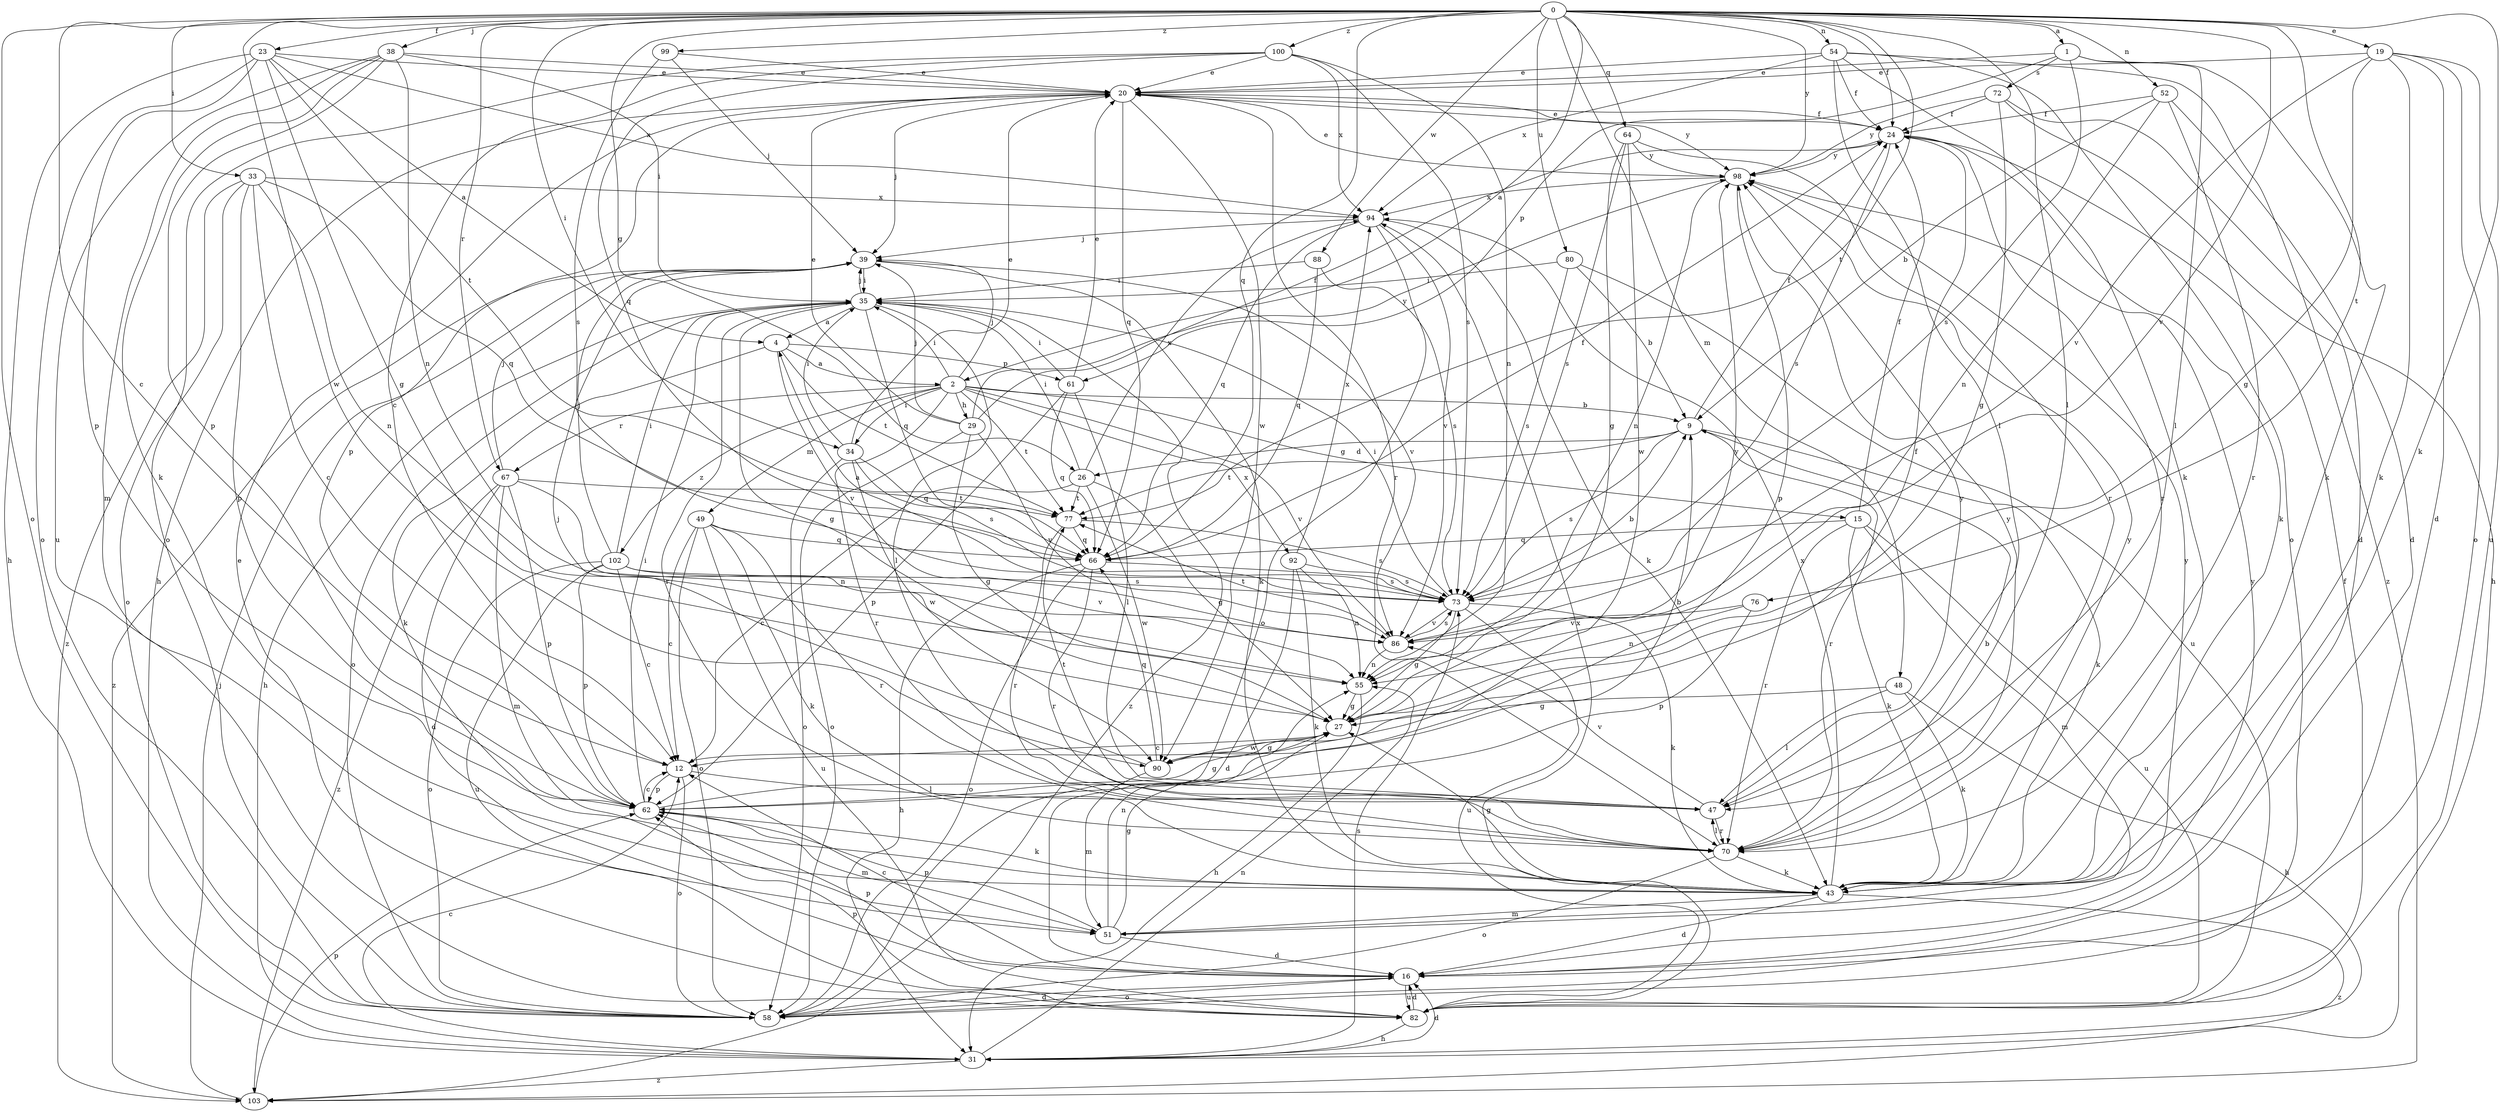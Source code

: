 strict digraph  {
0;
1;
2;
4;
9;
12;
15;
16;
19;
20;
23;
24;
26;
27;
29;
31;
33;
34;
35;
38;
39;
43;
47;
48;
49;
51;
52;
54;
55;
58;
61;
62;
64;
66;
67;
70;
72;
73;
76;
77;
80;
82;
86;
88;
90;
92;
94;
98;
99;
100;
102;
103;
0 -> 1  [label=a];
0 -> 2  [label=a];
0 -> 12  [label=c];
0 -> 19  [label=e];
0 -> 23  [label=f];
0 -> 24  [label=f];
0 -> 26  [label=g];
0 -> 33  [label=i];
0 -> 34  [label=i];
0 -> 38  [label=j];
0 -> 43  [label=k];
0 -> 47  [label=l];
0 -> 48  [label=m];
0 -> 52  [label=n];
0 -> 54  [label=n];
0 -> 58  [label=o];
0 -> 64  [label=q];
0 -> 66  [label=q];
0 -> 67  [label=r];
0 -> 76  [label=t];
0 -> 77  [label=t];
0 -> 80  [label=u];
0 -> 86  [label=v];
0 -> 88  [label=w];
0 -> 90  [label=w];
0 -> 98  [label=y];
0 -> 99  [label=z];
0 -> 100  [label=z];
1 -> 20  [label=e];
1 -> 43  [label=k];
1 -> 47  [label=l];
1 -> 61  [label=p];
1 -> 72  [label=s];
1 -> 73  [label=s];
2 -> 9  [label=b];
2 -> 15  [label=d];
2 -> 29  [label=h];
2 -> 34  [label=i];
2 -> 35  [label=i];
2 -> 39  [label=j];
2 -> 49  [label=m];
2 -> 67  [label=r];
2 -> 70  [label=r];
2 -> 77  [label=t];
2 -> 86  [label=v];
2 -> 92  [label=x];
2 -> 102  [label=z];
4 -> 2  [label=a];
4 -> 43  [label=k];
4 -> 61  [label=p];
4 -> 77  [label=t];
4 -> 86  [label=v];
9 -> 24  [label=f];
9 -> 26  [label=g];
9 -> 43  [label=k];
9 -> 70  [label=r];
9 -> 73  [label=s];
9 -> 77  [label=t];
12 -> 24  [label=f];
12 -> 47  [label=l];
12 -> 58  [label=o];
12 -> 62  [label=p];
15 -> 24  [label=f];
15 -> 43  [label=k];
15 -> 51  [label=m];
15 -> 66  [label=q];
15 -> 70  [label=r];
15 -> 82  [label=u];
16 -> 12  [label=c];
16 -> 58  [label=o];
16 -> 62  [label=p];
16 -> 82  [label=u];
16 -> 98  [label=y];
19 -> 16  [label=d];
19 -> 20  [label=e];
19 -> 27  [label=g];
19 -> 43  [label=k];
19 -> 58  [label=o];
19 -> 82  [label=u];
19 -> 86  [label=v];
20 -> 24  [label=f];
20 -> 31  [label=h];
20 -> 39  [label=j];
20 -> 62  [label=p];
20 -> 66  [label=q];
20 -> 70  [label=r];
20 -> 90  [label=w];
20 -> 98  [label=y];
23 -> 4  [label=a];
23 -> 20  [label=e];
23 -> 27  [label=g];
23 -> 31  [label=h];
23 -> 58  [label=o];
23 -> 62  [label=p];
23 -> 77  [label=t];
23 -> 94  [label=x];
24 -> 20  [label=e];
24 -> 43  [label=k];
24 -> 70  [label=r];
24 -> 73  [label=s];
24 -> 98  [label=y];
26 -> 12  [label=c];
26 -> 27  [label=g];
26 -> 35  [label=i];
26 -> 77  [label=t];
26 -> 90  [label=w];
26 -> 94  [label=x];
27 -> 12  [label=c];
27 -> 90  [label=w];
27 -> 98  [label=y];
29 -> 20  [label=e];
29 -> 24  [label=f];
29 -> 27  [label=g];
29 -> 39  [label=j];
29 -> 58  [label=o];
29 -> 86  [label=v];
29 -> 98  [label=y];
31 -> 12  [label=c];
31 -> 16  [label=d];
31 -> 55  [label=n];
31 -> 73  [label=s];
31 -> 103  [label=z];
33 -> 12  [label=c];
33 -> 55  [label=n];
33 -> 58  [label=o];
33 -> 62  [label=p];
33 -> 66  [label=q];
33 -> 94  [label=x];
33 -> 103  [label=z];
34 -> 20  [label=e];
34 -> 35  [label=i];
34 -> 58  [label=o];
34 -> 66  [label=q];
34 -> 73  [label=s];
34 -> 90  [label=w];
35 -> 4  [label=a];
35 -> 27  [label=g];
35 -> 31  [label=h];
35 -> 39  [label=j];
35 -> 47  [label=l];
35 -> 58  [label=o];
35 -> 66  [label=q];
35 -> 70  [label=r];
35 -> 103  [label=z];
38 -> 20  [label=e];
38 -> 35  [label=i];
38 -> 43  [label=k];
38 -> 51  [label=m];
38 -> 55  [label=n];
38 -> 62  [label=p];
38 -> 82  [label=u];
39 -> 35  [label=i];
39 -> 43  [label=k];
39 -> 86  [label=v];
39 -> 103  [label=z];
43 -> 16  [label=d];
43 -> 27  [label=g];
43 -> 51  [label=m];
43 -> 94  [label=x];
43 -> 98  [label=y];
43 -> 103  [label=z];
47 -> 70  [label=r];
47 -> 77  [label=t];
47 -> 86  [label=v];
47 -> 98  [label=y];
48 -> 27  [label=g];
48 -> 31  [label=h];
48 -> 43  [label=k];
48 -> 47  [label=l];
49 -> 12  [label=c];
49 -> 43  [label=k];
49 -> 58  [label=o];
49 -> 66  [label=q];
49 -> 70  [label=r];
49 -> 82  [label=u];
51 -> 16  [label=d];
51 -> 27  [label=g];
51 -> 55  [label=n];
51 -> 62  [label=p];
51 -> 98  [label=y];
52 -> 9  [label=b];
52 -> 16  [label=d];
52 -> 24  [label=f];
52 -> 55  [label=n];
52 -> 70  [label=r];
54 -> 20  [label=e];
54 -> 24  [label=f];
54 -> 43  [label=k];
54 -> 47  [label=l];
54 -> 58  [label=o];
54 -> 94  [label=x];
54 -> 103  [label=z];
55 -> 27  [label=g];
55 -> 31  [label=h];
58 -> 16  [label=d];
61 -> 20  [label=e];
61 -> 35  [label=i];
61 -> 47  [label=l];
61 -> 62  [label=p];
61 -> 66  [label=q];
62 -> 12  [label=c];
62 -> 27  [label=g];
62 -> 35  [label=i];
62 -> 43  [label=k];
62 -> 51  [label=m];
64 -> 27  [label=g];
64 -> 70  [label=r];
64 -> 73  [label=s];
64 -> 90  [label=w];
64 -> 98  [label=y];
66 -> 24  [label=f];
66 -> 31  [label=h];
66 -> 58  [label=o];
66 -> 70  [label=r];
66 -> 73  [label=s];
67 -> 16  [label=d];
67 -> 39  [label=j];
67 -> 51  [label=m];
67 -> 55  [label=n];
67 -> 62  [label=p];
67 -> 77  [label=t];
67 -> 103  [label=z];
70 -> 9  [label=b];
70 -> 43  [label=k];
70 -> 47  [label=l];
70 -> 58  [label=o];
70 -> 98  [label=y];
72 -> 16  [label=d];
72 -> 24  [label=f];
72 -> 27  [label=g];
72 -> 31  [label=h];
72 -> 98  [label=y];
73 -> 4  [label=a];
73 -> 9  [label=b];
73 -> 27  [label=g];
73 -> 35  [label=i];
73 -> 43  [label=k];
73 -> 82  [label=u];
73 -> 86  [label=v];
76 -> 55  [label=n];
76 -> 62  [label=p];
76 -> 86  [label=v];
77 -> 66  [label=q];
77 -> 70  [label=r];
77 -> 73  [label=s];
80 -> 9  [label=b];
80 -> 35  [label=i];
80 -> 73  [label=s];
80 -> 82  [label=u];
82 -> 16  [label=d];
82 -> 20  [label=e];
82 -> 24  [label=f];
82 -> 31  [label=h];
82 -> 62  [label=p];
82 -> 94  [label=x];
86 -> 55  [label=n];
86 -> 73  [label=s];
86 -> 77  [label=t];
88 -> 35  [label=i];
88 -> 66  [label=q];
88 -> 73  [label=s];
90 -> 9  [label=b];
90 -> 27  [label=g];
90 -> 39  [label=j];
90 -> 51  [label=m];
90 -> 66  [label=q];
92 -> 16  [label=d];
92 -> 43  [label=k];
92 -> 55  [label=n];
92 -> 73  [label=s];
92 -> 94  [label=x];
94 -> 39  [label=j];
94 -> 43  [label=k];
94 -> 58  [label=o];
94 -> 66  [label=q];
94 -> 86  [label=v];
98 -> 20  [label=e];
98 -> 55  [label=n];
98 -> 62  [label=p];
98 -> 94  [label=x];
99 -> 20  [label=e];
99 -> 39  [label=j];
99 -> 73  [label=s];
100 -> 12  [label=c];
100 -> 20  [label=e];
100 -> 55  [label=n];
100 -> 58  [label=o];
100 -> 66  [label=q];
100 -> 73  [label=s];
100 -> 94  [label=x];
102 -> 12  [label=c];
102 -> 35  [label=i];
102 -> 39  [label=j];
102 -> 58  [label=o];
102 -> 62  [label=p];
102 -> 73  [label=s];
102 -> 82  [label=u];
102 -> 86  [label=v];
103 -> 39  [label=j];
103 -> 62  [label=p];
}
